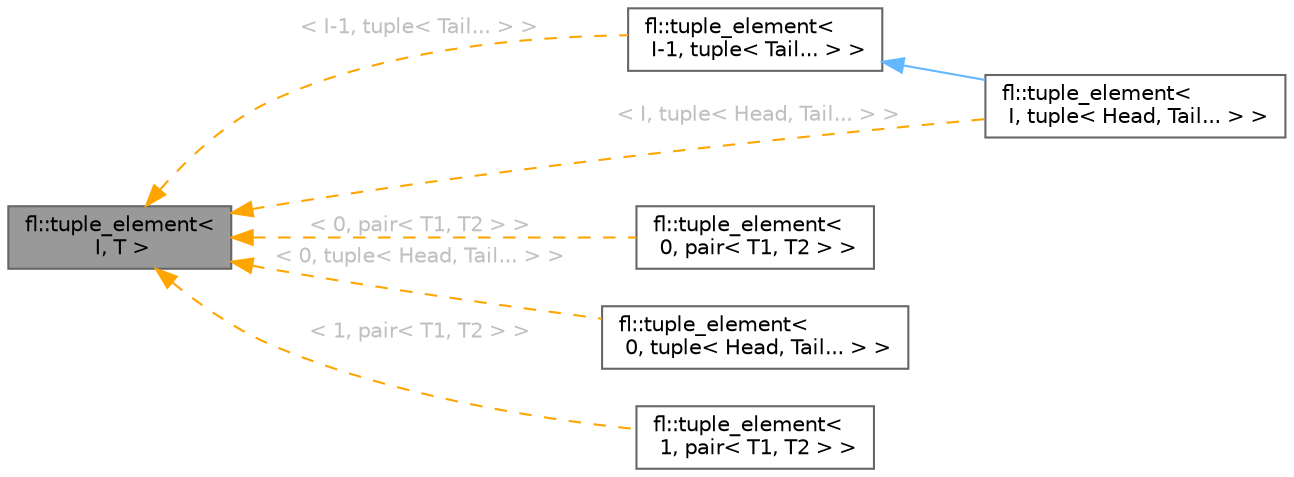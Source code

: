 digraph "fl::tuple_element&lt; I, T &gt;"
{
 // INTERACTIVE_SVG=YES
 // LATEX_PDF_SIZE
  bgcolor="transparent";
  edge [fontname=Helvetica,fontsize=10,labelfontname=Helvetica,labelfontsize=10];
  node [fontname=Helvetica,fontsize=10,shape=box,height=0.2,width=0.4];
  rankdir="LR";
  Node1 [id="Node000001",label="fl::tuple_element\<\l I, T \>",height=0.2,width=0.4,color="gray40", fillcolor="grey60", style="filled", fontcolor="black",tooltip=" "];
  Node1 -> Node2 [id="edge1_Node000001_Node000002",dir="back",color="orange",style="dashed",tooltip=" ",label=" \< I-1, tuple\< Tail... \> \>",fontcolor="grey" ];
  Node2 [id="Node000002",label="fl::tuple_element\<\l I-1, tuple\< Tail... \> \>",height=0.2,width=0.4,color="gray40", fillcolor="white", style="filled",URL="$d4/d36/namespacefl.html",tooltip=" "];
  Node2 -> Node3 [id="edge2_Node000002_Node000003",dir="back",color="steelblue1",style="solid",tooltip=" "];
  Node3 [id="Node000003",label="fl::tuple_element\<\l I, tuple\< Head, Tail... \> \>",height=0.2,width=0.4,color="gray40", fillcolor="white", style="filled",URL="$dd/ddf/structfl_1_1tuple__element_3_01_i_00_01tuple_3_01_head_00_01_tail_8_8_8_01_4_01_4.html",tooltip=" "];
  Node1 -> Node4 [id="edge3_Node000001_Node000004",dir="back",color="orange",style="dashed",tooltip=" ",label=" \< 0, pair\< T1, T2 \> \>",fontcolor="grey" ];
  Node4 [id="Node000004",label="fl::tuple_element\<\l 0, pair\< T1, T2 \> \>",height=0.2,width=0.4,color="gray40", fillcolor="white", style="filled",URL="$d4/d36/namespacefl.html#d7/d90/structfl_1_1tuple__element_3_010_00_01pair_3_01_t1_00_01_t2_01_4_01_4",tooltip=" "];
  Node1 -> Node5 [id="edge4_Node000001_Node000005",dir="back",color="orange",style="dashed",tooltip=" ",label=" \< 0, tuple\< Head, Tail... \> \>",fontcolor="grey" ];
  Node5 [id="Node000005",label="fl::tuple_element\<\l 0, tuple\< Head, Tail... \> \>",height=0.2,width=0.4,color="gray40", fillcolor="white", style="filled",URL="$d4/d36/namespacefl.html#d9/d54/structfl_1_1tuple__element_3_010_00_01tuple_3_01_head_00_01_tail_8_8_8_01_4_01_4",tooltip=" "];
  Node1 -> Node6 [id="edge5_Node000001_Node000006",dir="back",color="orange",style="dashed",tooltip=" ",label=" \< 1, pair\< T1, T2 \> \>",fontcolor="grey" ];
  Node6 [id="Node000006",label="fl::tuple_element\<\l 1, pair\< T1, T2 \> \>",height=0.2,width=0.4,color="gray40", fillcolor="white", style="filled",URL="$d4/d36/namespacefl.html#de/dc7/structfl_1_1tuple__element_3_011_00_01pair_3_01_t1_00_01_t2_01_4_01_4",tooltip=" "];
  Node1 -> Node3 [id="edge6_Node000001_Node000003",dir="back",color="orange",style="dashed",tooltip=" ",label=" \< I, tuple\< Head, Tail... \> \>",fontcolor="grey" ];
}
